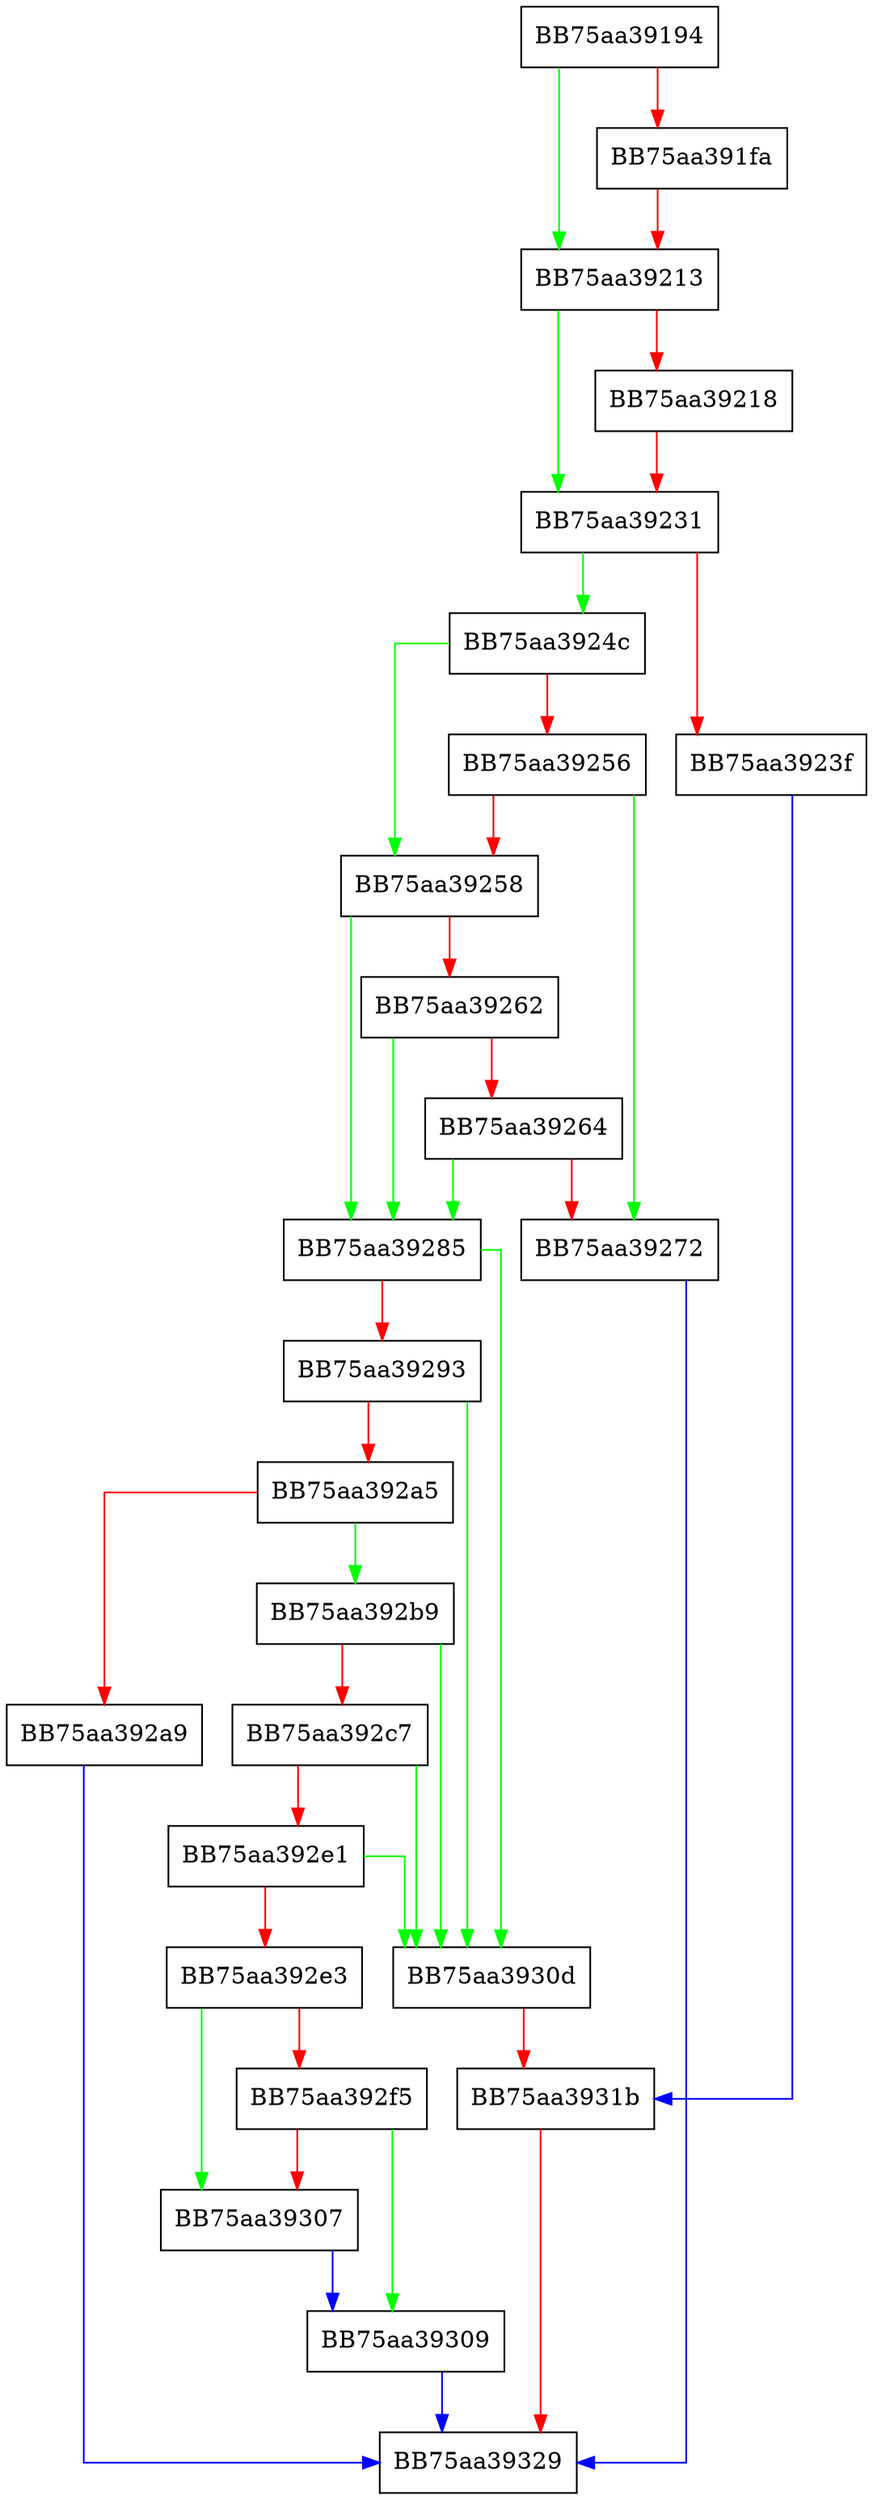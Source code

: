 digraph numPow {
  node [shape="box"];
  graph [splines=ortho];
  BB75aa39194 -> BB75aa39213 [color="green"];
  BB75aa39194 -> BB75aa391fa [color="red"];
  BB75aa391fa -> BB75aa39213 [color="red"];
  BB75aa39213 -> BB75aa39231 [color="green"];
  BB75aa39213 -> BB75aa39218 [color="red"];
  BB75aa39218 -> BB75aa39231 [color="red"];
  BB75aa39231 -> BB75aa3924c [color="green"];
  BB75aa39231 -> BB75aa3923f [color="red"];
  BB75aa3923f -> BB75aa3931b [color="blue"];
  BB75aa3924c -> BB75aa39258 [color="green"];
  BB75aa3924c -> BB75aa39256 [color="red"];
  BB75aa39256 -> BB75aa39272 [color="green"];
  BB75aa39256 -> BB75aa39258 [color="red"];
  BB75aa39258 -> BB75aa39285 [color="green"];
  BB75aa39258 -> BB75aa39262 [color="red"];
  BB75aa39262 -> BB75aa39285 [color="green"];
  BB75aa39262 -> BB75aa39264 [color="red"];
  BB75aa39264 -> BB75aa39285 [color="green"];
  BB75aa39264 -> BB75aa39272 [color="red"];
  BB75aa39272 -> BB75aa39329 [color="blue"];
  BB75aa39285 -> BB75aa3930d [color="green"];
  BB75aa39285 -> BB75aa39293 [color="red"];
  BB75aa39293 -> BB75aa3930d [color="green"];
  BB75aa39293 -> BB75aa392a5 [color="red"];
  BB75aa392a5 -> BB75aa392b9 [color="green"];
  BB75aa392a5 -> BB75aa392a9 [color="red"];
  BB75aa392a9 -> BB75aa39329 [color="blue"];
  BB75aa392b9 -> BB75aa3930d [color="green"];
  BB75aa392b9 -> BB75aa392c7 [color="red"];
  BB75aa392c7 -> BB75aa3930d [color="green"];
  BB75aa392c7 -> BB75aa392e1 [color="red"];
  BB75aa392e1 -> BB75aa3930d [color="green"];
  BB75aa392e1 -> BB75aa392e3 [color="red"];
  BB75aa392e3 -> BB75aa39307 [color="green"];
  BB75aa392e3 -> BB75aa392f5 [color="red"];
  BB75aa392f5 -> BB75aa39309 [color="green"];
  BB75aa392f5 -> BB75aa39307 [color="red"];
  BB75aa39307 -> BB75aa39309 [color="blue"];
  BB75aa39309 -> BB75aa39329 [color="blue"];
  BB75aa3930d -> BB75aa3931b [color="red"];
  BB75aa3931b -> BB75aa39329 [color="red"];
}